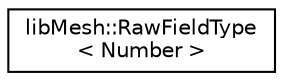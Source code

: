 digraph "Graphical Class Hierarchy"
{
  edge [fontname="Helvetica",fontsize="10",labelfontname="Helvetica",labelfontsize="10"];
  node [fontname="Helvetica",fontsize="10",shape=record];
  rankdir="LR";
  Node1 [label="libMesh::RawFieldType\l\< Number \>",height=0.2,width=0.4,color="black", fillcolor="white", style="filled",URL="$structlibMesh_1_1RawFieldType_3_01Number_01_4.html"];
}
